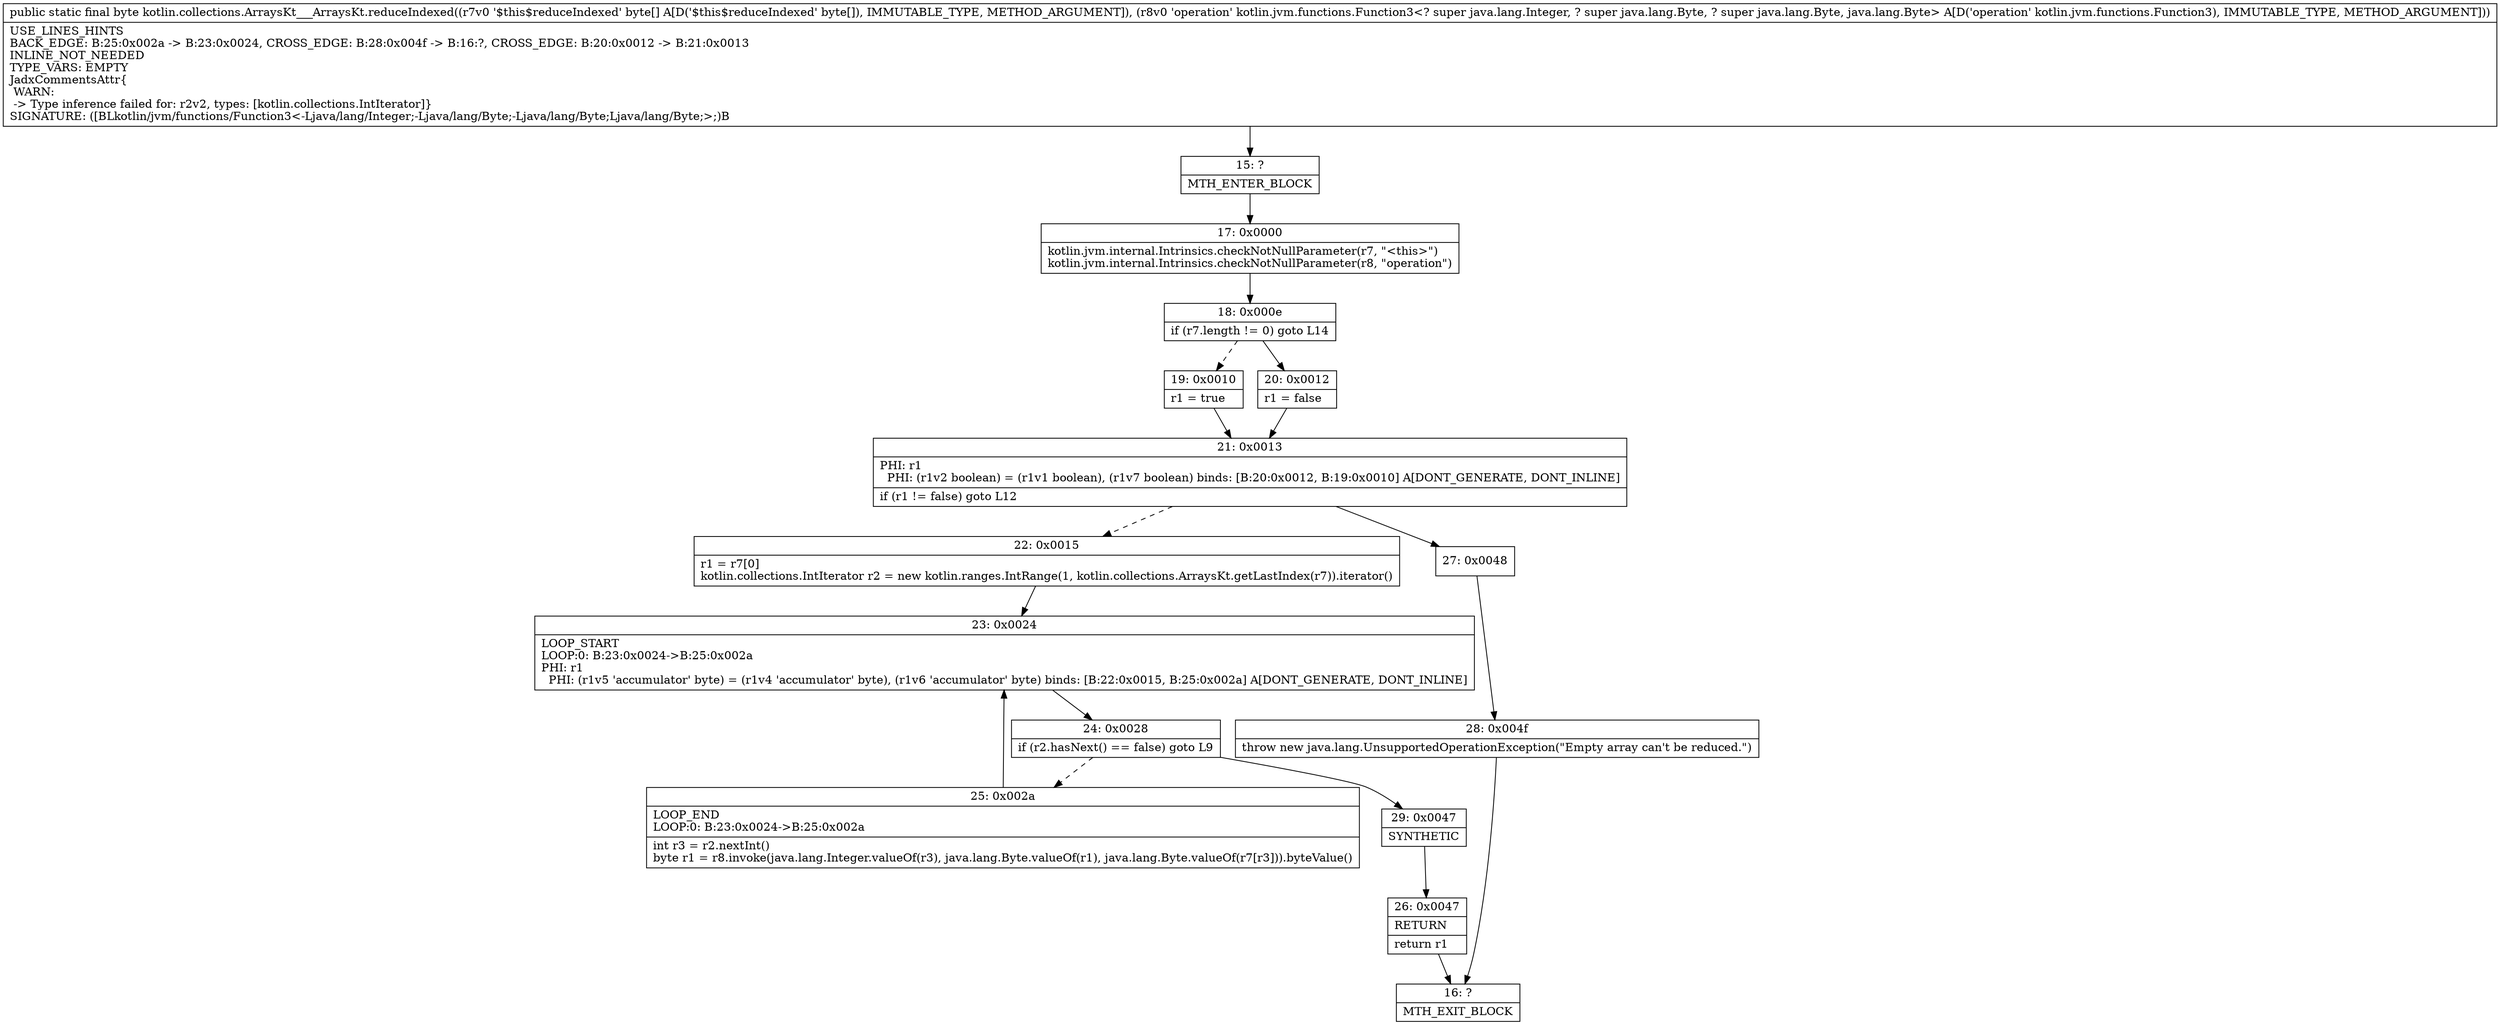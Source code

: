 digraph "CFG forkotlin.collections.ArraysKt___ArraysKt.reduceIndexed([BLkotlin\/jvm\/functions\/Function3;)B" {
Node_15 [shape=record,label="{15\:\ ?|MTH_ENTER_BLOCK\l}"];
Node_17 [shape=record,label="{17\:\ 0x0000|kotlin.jvm.internal.Intrinsics.checkNotNullParameter(r7, \"\<this\>\")\lkotlin.jvm.internal.Intrinsics.checkNotNullParameter(r8, \"operation\")\l}"];
Node_18 [shape=record,label="{18\:\ 0x000e|if (r7.length != 0) goto L14\l}"];
Node_19 [shape=record,label="{19\:\ 0x0010|r1 = true\l}"];
Node_21 [shape=record,label="{21\:\ 0x0013|PHI: r1 \l  PHI: (r1v2 boolean) = (r1v1 boolean), (r1v7 boolean) binds: [B:20:0x0012, B:19:0x0010] A[DONT_GENERATE, DONT_INLINE]\l|if (r1 != false) goto L12\l}"];
Node_22 [shape=record,label="{22\:\ 0x0015|r1 = r7[0]\lkotlin.collections.IntIterator r2 = new kotlin.ranges.IntRange(1, kotlin.collections.ArraysKt.getLastIndex(r7)).iterator()\l}"];
Node_23 [shape=record,label="{23\:\ 0x0024|LOOP_START\lLOOP:0: B:23:0x0024\-\>B:25:0x002a\lPHI: r1 \l  PHI: (r1v5 'accumulator' byte) = (r1v4 'accumulator' byte), (r1v6 'accumulator' byte) binds: [B:22:0x0015, B:25:0x002a] A[DONT_GENERATE, DONT_INLINE]\l}"];
Node_24 [shape=record,label="{24\:\ 0x0028|if (r2.hasNext() == false) goto L9\l}"];
Node_25 [shape=record,label="{25\:\ 0x002a|LOOP_END\lLOOP:0: B:23:0x0024\-\>B:25:0x002a\l|int r3 = r2.nextInt()\lbyte r1 = r8.invoke(java.lang.Integer.valueOf(r3), java.lang.Byte.valueOf(r1), java.lang.Byte.valueOf(r7[r3])).byteValue()\l}"];
Node_29 [shape=record,label="{29\:\ 0x0047|SYNTHETIC\l}"];
Node_26 [shape=record,label="{26\:\ 0x0047|RETURN\l|return r1\l}"];
Node_16 [shape=record,label="{16\:\ ?|MTH_EXIT_BLOCK\l}"];
Node_27 [shape=record,label="{27\:\ 0x0048}"];
Node_28 [shape=record,label="{28\:\ 0x004f|throw new java.lang.UnsupportedOperationException(\"Empty array can't be reduced.\")\l}"];
Node_20 [shape=record,label="{20\:\ 0x0012|r1 = false\l}"];
MethodNode[shape=record,label="{public static final byte kotlin.collections.ArraysKt___ArraysKt.reduceIndexed((r7v0 '$this$reduceIndexed' byte[] A[D('$this$reduceIndexed' byte[]), IMMUTABLE_TYPE, METHOD_ARGUMENT]), (r8v0 'operation' kotlin.jvm.functions.Function3\<? super java.lang.Integer, ? super java.lang.Byte, ? super java.lang.Byte, java.lang.Byte\> A[D('operation' kotlin.jvm.functions.Function3), IMMUTABLE_TYPE, METHOD_ARGUMENT]))  | USE_LINES_HINTS\lBACK_EDGE: B:25:0x002a \-\> B:23:0x0024, CROSS_EDGE: B:28:0x004f \-\> B:16:?, CROSS_EDGE: B:20:0x0012 \-\> B:21:0x0013\lINLINE_NOT_NEEDED\lTYPE_VARS: EMPTY\lJadxCommentsAttr\{\l WARN: \l \-\> Type inference failed for: r2v2, types: [kotlin.collections.IntIterator]\}\lSIGNATURE: ([BLkotlin\/jvm\/functions\/Function3\<\-Ljava\/lang\/Integer;\-Ljava\/lang\/Byte;\-Ljava\/lang\/Byte;Ljava\/lang\/Byte;\>;)B\l}"];
MethodNode -> Node_15;Node_15 -> Node_17;
Node_17 -> Node_18;
Node_18 -> Node_19[style=dashed];
Node_18 -> Node_20;
Node_19 -> Node_21;
Node_21 -> Node_22[style=dashed];
Node_21 -> Node_27;
Node_22 -> Node_23;
Node_23 -> Node_24;
Node_24 -> Node_25[style=dashed];
Node_24 -> Node_29;
Node_25 -> Node_23;
Node_29 -> Node_26;
Node_26 -> Node_16;
Node_27 -> Node_28;
Node_28 -> Node_16;
Node_20 -> Node_21;
}

